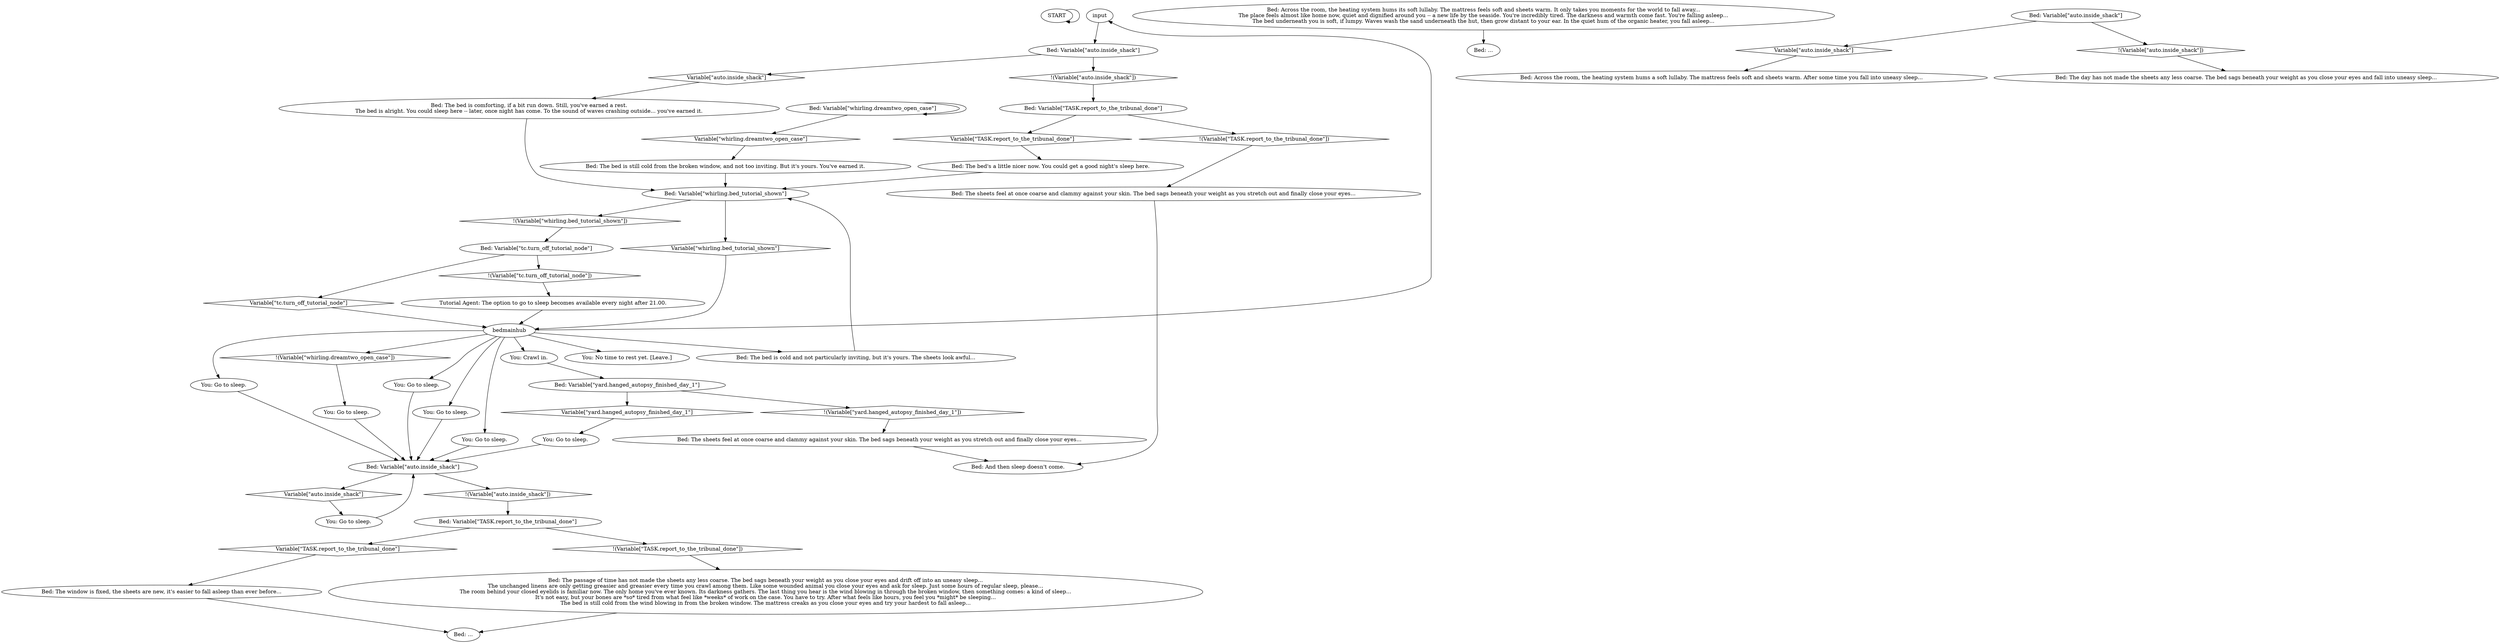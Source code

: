 # DAYCHANGE / TEQUILA BED
# The dialogue between You and your bed. You can sleep, not sleep, read your ledger.
# ==================================================
digraph G {
	  0 [label="START"];
	  1 [label="input"];
	  2 [label="You: Go to sleep."];
	  3 [label="Bed: The sheets feel at once coarse and clammy against your skin. The bed sags beneath your weight as you stretch out and finally close your eyes..."];
	  4 [label="Bed: Variable[\"whirling.dreamtwo_open_case\"]"];
	  5 [label="Variable[\"whirling.dreamtwo_open_case\"]", shape=diamond];
	  6 [label="!(Variable[\"whirling.dreamtwo_open_case\"])", shape=diamond];
	  7 [label="You: Go to sleep."];
	  8 [label="You: Go to sleep."];
	  9 [label="Bed: The bed is cold and not particularly inviting, but it's yours. The sheets look awful..."];
	  10 [label="You: Go to sleep."];
	  11 [label="Bed: Across the room, the heating system hums its soft lullaby. The mattress feels soft and sheets warm. It only takes you moments for the world to fall away...\nThe place feels almost like home now, quiet and dignified around you -- a new life by the seaside. You're incredibly tired. The darkness and warmth come fast. You're falling asleep...\nThe bed underneath you is soft, if lumpy. Waves wash the sand underneath the hut, then grow distant to your ear. In the quiet hum of the organic heater, you fall asleep..."];
	  12 [label="Bed: And then sleep doesn't come."];
	  13 [label="Bed: The window is fixed, the sheets are new, it's easier to fall asleep than ever before..."];
	  14 [label="Bed: Variable[\"tc.turn_off_tutorial_node\"]"];
	  15 [label="Variable[\"tc.turn_off_tutorial_node\"]", shape=diamond];
	  16 [label="!(Variable[\"tc.turn_off_tutorial_node\"])", shape=diamond];
	  17 [label="bedmainhub"];
	  18 [label="Bed: Variable[\"yard.hanged_autopsy_finished_day_1\"]"];
	  19 [label="Variable[\"yard.hanged_autopsy_finished_day_1\"]", shape=diamond];
	  20 [label="!(Variable[\"yard.hanged_autopsy_finished_day_1\"])", shape=diamond];
	  21 [label="Bed: Variable[\"whirling.bed_tutorial_shown\"]"];
	  22 [label="Variable[\"whirling.bed_tutorial_shown\"]", shape=diamond];
	  23 [label="!(Variable[\"whirling.bed_tutorial_shown\"])", shape=diamond];
	  24 [label="Bed: ..."];
	  25 [label="Bed: Variable[\"TASK.report_to_the_tribunal_done\"]"];
	  26 [label="Variable[\"TASK.report_to_the_tribunal_done\"]", shape=diamond];
	  27 [label="!(Variable[\"TASK.report_to_the_tribunal_done\"])", shape=diamond];
	  28 [label="Bed: The sheets feel at once coarse and clammy against your skin. The bed sags beneath your weight as you stretch out and finally close your eyes..."];
	  29 [label="You: Crawl in."];
	  30 [label="Bed: Variable[\"auto.inside_shack\"]"];
	  31 [label="Variable[\"auto.inside_shack\"]", shape=diamond];
	  32 [label="!(Variable[\"auto.inside_shack\"])", shape=diamond];
	  33 [label="Bed: Variable[\"auto.inside_shack\"]"];
	  34 [label="Variable[\"auto.inside_shack\"]", shape=diamond];
	  35 [label="!(Variable[\"auto.inside_shack\"])", shape=diamond];
	  36 [label="You: No time to rest yet. [Leave.]"];
	  37 [label="Bed: The passage of time has not made the sheets any less coarse. The bed sags beneath your weight as you close your eyes and drift off into an uneasy sleep...\nThe unchanged linens are only getting greasier and greasier every time you crawl among them. Like some wounded animal you close your eyes and ask for sleep. Just some hours of regular sleep, please...\nThe room behind your closed eyelids is familiar now. The only home you've ever known. Its darkness gathers. The last thing you hear is the wind blowing in through the broken window, then something comes: a kind of sleep...\nIt's not easy, but your bones are *so* tired from what feel like *weeks* of work on the case. You have to try. After what feels like hours, you feel you *might* be sleeping...\nThe bed is still cold from the wind blowing in from the broken window. The mattress creaks as you close your eyes and try your hardest to fall asleep..."];
	  38 [label="Bed: Variable[\"auto.inside_shack\"]"];
	  39 [label="Variable[\"auto.inside_shack\"]", shape=diamond];
	  40 [label="!(Variable[\"auto.inside_shack\"])", shape=diamond];
	  41 [label="Bed: Across the room, the heating system hums a soft lullaby. The mattress feels soft and sheets warm. After some time you fall into uneasy sleep..."];
	  42 [label="You: Go to sleep."];
	  43 [label="Tutorial Agent: The option to go to sleep becomes available every night after 21.00."];
	  44 [label="Bed: The bed is comforting, if a bit run down. Still, you've earned a rest.\nThe bed is alright. You could sleep here -- later, once night has come. To the sound of waves crashing outside... you've earned it."];
	  45 [label="Bed: The day has not made the sheets any less coarse. The bed sags beneath your weight as you close your eyes and fall into uneasy sleep..."];
	  46 [label="Bed: The bed is still cold from the broken window, and not too inviting. But it's yours. You've earned it."];
	  47 [label="You: Go to sleep."];
	  48 [label="You: Go to sleep."];
	  49 [label="Bed: The bed's a little nicer now. You could get a good night's sleep here."];
	  50 [label="Bed: Variable[\"TASK.report_to_the_tribunal_done\"]"];
	  51 [label="Variable[\"TASK.report_to_the_tribunal_done\"]", shape=diamond];
	  52 [label="!(Variable[\"TASK.report_to_the_tribunal_done\"])", shape=diamond];
	  53 [label="Bed: ..."];
	  0 -> 0
	  1 -> 33
	  2 -> 30
	  3 -> 12
	  4 -> 4
	  4 -> 5
	  5 -> 46
	  6 -> 8
	  7 -> 30
	  8 -> 30
	  9 -> 21
	  10 -> 30
	  11 -> 53
	  13 -> 24
	  14 -> 16
	  14 -> 15
	  15 -> 17
	  16 -> 43
	  17 -> 1
	  17 -> 36
	  17 -> 6
	  17 -> 7
	  17 -> 9
	  17 -> 42
	  17 -> 47
	  17 -> 48
	  17 -> 29
	  18 -> 19
	  18 -> 20
	  19 -> 2
	  20 -> 28
	  21 -> 22
	  21 -> 23
	  22 -> 17
	  23 -> 14
	  25 -> 26
	  25 -> 27
	  26 -> 49
	  27 -> 3
	  28 -> 12
	  29 -> 18
	  30 -> 32
	  30 -> 31
	  31 -> 10
	  32 -> 50
	  33 -> 34
	  33 -> 35
	  34 -> 44
	  35 -> 25
	  37 -> 24
	  38 -> 40
	  38 -> 39
	  39 -> 41
	  40 -> 45
	  42 -> 30
	  43 -> 17
	  44 -> 21
	  46 -> 21
	  47 -> 30
	  48 -> 30
	  49 -> 21
	  50 -> 51
	  50 -> 52
	  51 -> 13
	  52 -> 37
}

